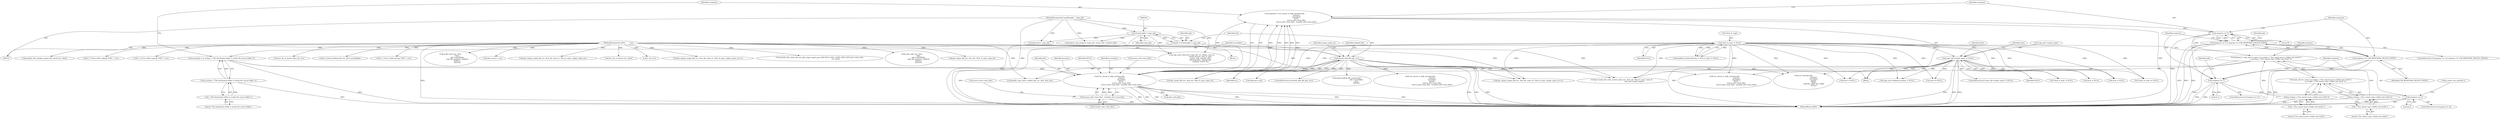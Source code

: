 digraph "0_nautilus_1630f53481f445ada0a455e9979236d31a8d3bb0_0@integer" {
"1000255" [label="(Call,response = run_cancel_or_skip_warning (job,\n                                               primary,\n                                               secondary,\n                                               NULL,\n                                               source_info->num_files,\n                                               source_info->num_files - transfer_info->num_files))"];
"1000257" [label="(Call,run_cancel_or_skip_warning (job,\n                                               primary,\n                                               secondary,\n                                               NULL,\n                                               source_info->num_files,\n                                               source_info->num_files - transfer_info->num_files))"];
"1000167" [label="(Call,should_skip_file (job, src))"];
"1000161" [label="(Call,job = (CommonJob *) copy_job)"];
"1000163" [label="(Call,(CommonJob *) copy_job)"];
"1000128" [label="(MethodParameterIn,CopyMoveJob   *copy_job)"];
"1000129" [label="(MethodParameterIn,GFile         *src)"];
"1000238" [label="(Call,primary = copy_job->is_move ? g_strdup (_(\"You cannot move a folder into itself.\"))\n                  : g_strdup (_(\"You cannot copy a folder into itself.\")))"];
"1000244" [label="(Call,g_strdup (_(\"You cannot move a folder into itself.\")))"];
"1000245" [label="(Call,_(\"You cannot move a folder into itself.\"))"];
"1000247" [label="(Call,g_strdup (_(\"You cannot copy a folder into itself.\")))"];
"1000248" [label="(Call,_(\"You cannot copy a folder into itself.\"))"];
"1000250" [label="(Call,secondary = g_strdup (_(\"The destination folder is inside the source folder.\")))"];
"1000252" [label="(Call,g_strdup (_(\"The destination folder is inside the source folder.\")))"];
"1000253" [label="(Call,_(\"The destination folder is inside the source folder.\"))"];
"1000181" [label="(Call,*dest_fs_type != NULL)"];
"1000200" [label="(Call,copy_job->target_name != NULL)"];
"1000265" [label="(Call,source_info->num_files - transfer_info->num_files)"];
"1000274" [label="(Call,response == 0)"];
"1000273" [label="(Call,response == 0 || response == GTK_RESPONSE_DELETE_EVENT)"];
"1000277" [label="(Call,response == GTK_RESPONSE_DELETE_EVENT)"];
"1000285" [label="(Call,response == 1)"];
"1000296" [label="(Call,response == 2)"];
"1000281" [label="(Call,abort_job (job))"];
"1000334" [label="(Call,run_cancel_or_skip_warning (job,\n                                               primary,\n                                               secondary,\n                                               NULL,\n                                               source_info->num_files,\n                                               source_info->num_files - transfer_info->num_files))"];
"1000244" [label="(Call,g_strdup (_(\"You cannot move a folder into itself.\")))"];
"1000246" [label="(Literal,\"You cannot move a folder into itself.\")"];
"1000249" [label="(Literal,\"You cannot copy a folder into itself.\")"];
"1000228" [label="(Call,test_dir_is_parent (dest_dir, src))"];
"1000296" [label="(Call,response == 2)"];
"1000272" [label="(ControlStructure,if (response == 0 || response == GTK_RESPONSE_DELETE_EVENT))"];
"1000710" [label="(Call,handle_copy_move_conflict (job, src, dest, dest_dir))"];
"1000282" [label="(Identifier,job)"];
"1000549" [label="(Call,is_trusted_desktop_file (src, job->cancellable))"];
"1000251" [label="(Identifier,secondary)"];
"1000909" [label="(Call,f (_(\"Error while moving ?%B?.\"), src))"];
"1001011" [label="(Call,*dest_fs_type != NULL)"];
"1000266" [label="(Call,source_info->num_files)"];
"1000177" [label="(Identifier,unique_name_nr)"];
"1000258" [label="(Identifier,job)"];
"1000591" [label="(Call,*dest_fs_type == NULL)"];
"1000257" [label="(Call,run_cancel_or_skip_warning (job,\n                                               primary,\n                                               secondary,\n                                               NULL,\n                                               source_info->num_files,\n                                               source_info->num_files - transfer_info->num_files))"];
"1000239" [label="(Identifier,primary)"];
"1000169" [label="(Identifier,src)"];
"1000297" [label="(Identifier,response)"];
"1000276" [label="(Literal,0)"];
"1000427" [label="(Call,g_file_move (src, dest,\n                           flags,\n                           job->cancellable,\n                           copy_file_progress_callback,\n                           &pdata,\n                           &error))"];
"1000983" [label="(Call,error = NULL)"];
"1000821" [label="(Call,data.job = job)"];
"1000277" [label="(Call,response == GTK_RESPONSE_DELETE_EVENT)"];
"1000166" [label="(ControlStructure,if (should_skip_file (job, src)))"];
"1000181" [label="(Call,*dest_fs_type != NULL)"];
"1000302" [label="(Call,g_assert_not_reached ())"];
"1000182" [label="(Call,*dest_fs_type)"];
"1000400" [label="(Call,pdata.job = copy_job)"];
"1001114" [label="(MethodReturn,RET)"];
"1000259" [label="(Identifier,primary)"];
"1000555" [label="(Call,mark_desktop_file_trusted (job,\n                                       job->cancellable,\n                                       dest,\n                                       FALSE))"];
"1000141" [label="(Block,)"];
"1000162" [label="(Identifier,job)"];
"1000826" [label="(Call,data.source = src)"];
"1000163" [label="(Call,(CommonJob *) copy_job)"];
"1000265" [label="(Call,source_info->num_files - transfer_info->num_files)"];
"1000261" [label="(Identifier,NULL)"];
"1000129" [label="(MethodParameterIn,GFile         *src)"];
"1000284" [label="(ControlStructure,if (response == 1))"];
"1000538" [label="(Call,copy_job->desktop_location != NULL)"];
"1000469" [label="(Call,real == NULL)"];
"1000275" [label="(Identifier,response)"];
"1000240" [label="(Call,copy_job->is_move ? g_strdup (_(\"You cannot move a folder into itself.\"))\n                  : g_strdup (_(\"You cannot copy a folder into itself.\")))"];
"1000260" [label="(Identifier,secondary)"];
"1000252" [label="(Call,g_strdup (_(\"The destination folder is inside the source folder.\")))"];
"1000274" [label="(Call,response == 0)"];
"1000608" [label="(Call,get_unique_target_file (src, dest_dir, same_fs, *dest_fs_type, unique_name_nr))"];
"1000298" [label="(Literal,2)"];
"1000220" [label="(Identifier,dest)"];
"1000305" [label="(Call,test_dir_is_parent (src, dest))"];
"1000128" [label="(MethodParameterIn,CopyMoveJob   *copy_job)"];
"1000207" [label="(Identifier,dest)"];
"1000238" [label="(Call,primary = copy_job->is_move ? g_strdup (_(\"You cannot move a folder into itself.\"))\n                  : g_strdup (_(\"You cannot copy a folder into itself.\")))"];
"1000199" [label="(ControlStructure,if (copy_job->target_name != NULL))"];
"1000678" [label="(Call,is_dir (src))"];
"1000662" [label="(Call,get_unique_target_file (src, dest_dir, same_fs, *dest_fs_type, unique_name_nr++))"];
"1000204" [label="(Identifier,NULL)"];
"1000285" [label="(Call,response == 1)"];
"1000295" [label="(ControlStructure,if (response == 2))"];
"1000269" [label="(Call,transfer_info->num_files)"];
"1000255" [label="(Call,response = run_cancel_or_skip_warning (job,\n                                               primary,\n                                               secondary,\n                                               NULL,\n                                               source_info->num_files,\n                                               source_info->num_files - transfer_info->num_files))"];
"1000256" [label="(Identifier,response)"];
"1000279" [label="(Identifier,GTK_RESPONSE_DELETE_EVENT)"];
"1000250" [label="(Call,secondary = g_strdup (_(\"The destination folder is inside the source folder.\")))"];
"1000569" [label="(Call,nautilus_file_undo_info_ext_add_origin_target_pair (NAUTILUS_FILE_UNDO_INFO_EXT (job->undo_info),\n                                                                src, dest))"];
"1000262" [label="(Call,source_info->num_files)"];
"1000443" [label="(Call,g_file_copy (src, dest,\n                           flags,\n                           job->cancellable,\n                           copy_file_progress_callback,\n                           &pdata,\n                           &error))"];
"1000173" [label="(Identifier,skipped_file)"];
"1000253" [label="(Call,_(\"The destination folder is inside the source folder.\"))"];
"1000619" [label="(Call,get_target_file (src, dest_dir, *dest_fs_type, same_fs))"];
"1000254" [label="(Literal,\"The destination folder is inside the source folder.\")"];
"1000165" [label="(Identifier,copy_job)"];
"1000382" [label="(Call,error = NULL)"];
"1000287" [label="(Literal,1)"];
"1000231" [label="(Block,)"];
"1000167" [label="(Call,should_skip_file (job, src))"];
"1000248" [label="(Call,_(\"You cannot copy a folder into itself.\"))"];
"1000286" [label="(Identifier,response)"];
"1000876" [label="(Call,error = NULL)"];
"1000490" [label="(Call,report_copy_progress (copy_job, source_info, transfer_info))"];
"1000291" [label="(Identifier,job)"];
"1000190" [label="(Call,get_unique_target_file (src, dest_dir, same_fs, *dest_fs_type, unique_name_nr++))"];
"1000529" [label="(Call,nautilus_file_changes_queue_file_moved (src, dest))"];
"1001059" [label="(Call,run_cancel_or_skip_warning (job,\n                                               primary,\n                                               secondary,\n                                               details,\n                                               source_info->num_files,\n                                               source_info->num_files - transfer_info->num_files))"];
"1000200" [label="(Call,copy_job->target_name != NULL)"];
"1000168" [label="(Identifier,job)"];
"1000273" [label="(Call,response == 0 || response == GTK_RESPONSE_DELETE_EVENT)"];
"1000161" [label="(Call,job = (CommonJob *) copy_job)"];
"1000934" [label="(Call,run_warning (job,\n                                        primary,\n                                        secondary,\n                                        details,\n                                        TRUE,\n                                        CANCEL, SKIP_ALL, SKIP,\n                                        NULL))"];
"1000221" [label="(Call,get_target_file (src, dest_dir, *dest_fs_type, same_fs))"];
"1000184" [label="(Identifier,NULL)"];
"1001042" [label="(Call,f (_(\"Error while copying ?%B?.\"), src))"];
"1000917" [label="(Call,f (_(\"Error while copying ?%B?.\"), src))"];
"1000201" [label="(Call,copy_job->target_name)"];
"1000996" [label="(Call,copy_move_directory (copy_job, src, &dest, same_fs,\n                                  would_recurse, dest_fs_type,\n                                  source_info, transfer_info,\n                                  debuting_files, skipped_file,\n                                  readonly_source_fs))"];
"1000247" [label="(Call,g_strdup (_(\"You cannot copy a folder into itself.\")))"];
"1000278" [label="(Identifier,response)"];
"1000245" [label="(Call,_(\"You cannot move a folder into itself.\"))"];
"1000208" [label="(Call,get_target_file_with_custom_name (src, dest_dir, *dest_fs_type, same_fs,\n                                                 copy_job->target_name))"];
"1000179" [label="(Call,handled_invalid_filename = *dest_fs_type != NULL)"];
"1000255" -> "1000231"  [label="AST: "];
"1000255" -> "1000257"  [label="CFG: "];
"1000256" -> "1000255"  [label="AST: "];
"1000257" -> "1000255"  [label="AST: "];
"1000275" -> "1000255"  [label="CFG: "];
"1000255" -> "1001114"  [label="DDG: "];
"1000257" -> "1000255"  [label="DDG: "];
"1000257" -> "1000255"  [label="DDG: "];
"1000257" -> "1000255"  [label="DDG: "];
"1000257" -> "1000255"  [label="DDG: "];
"1000257" -> "1000255"  [label="DDG: "];
"1000257" -> "1000255"  [label="DDG: "];
"1000255" -> "1000274"  [label="DDG: "];
"1000257" -> "1000265"  [label="CFG: "];
"1000258" -> "1000257"  [label="AST: "];
"1000259" -> "1000257"  [label="AST: "];
"1000260" -> "1000257"  [label="AST: "];
"1000261" -> "1000257"  [label="AST: "];
"1000262" -> "1000257"  [label="AST: "];
"1000265" -> "1000257"  [label="AST: "];
"1000257" -> "1001114"  [label="DDG: "];
"1000257" -> "1001114"  [label="DDG: "];
"1000257" -> "1001114"  [label="DDG: "];
"1000257" -> "1001114"  [label="DDG: "];
"1000257" -> "1001114"  [label="DDG: "];
"1000257" -> "1001114"  [label="DDG: "];
"1000167" -> "1000257"  [label="DDG: "];
"1000238" -> "1000257"  [label="DDG: "];
"1000250" -> "1000257"  [label="DDG: "];
"1000181" -> "1000257"  [label="DDG: "];
"1000200" -> "1000257"  [label="DDG: "];
"1000265" -> "1000257"  [label="DDG: "];
"1000265" -> "1000257"  [label="DDG: "];
"1000257" -> "1000281"  [label="DDG: "];
"1000167" -> "1000166"  [label="AST: "];
"1000167" -> "1000169"  [label="CFG: "];
"1000168" -> "1000167"  [label="AST: "];
"1000169" -> "1000167"  [label="AST: "];
"1000173" -> "1000167"  [label="CFG: "];
"1000177" -> "1000167"  [label="CFG: "];
"1000167" -> "1001114"  [label="DDG: "];
"1000167" -> "1001114"  [label="DDG: "];
"1000167" -> "1001114"  [label="DDG: "];
"1000161" -> "1000167"  [label="DDG: "];
"1000129" -> "1000167"  [label="DDG: "];
"1000167" -> "1000190"  [label="DDG: "];
"1000167" -> "1000208"  [label="DDG: "];
"1000167" -> "1000221"  [label="DDG: "];
"1000167" -> "1000334"  [label="DDG: "];
"1000167" -> "1000555"  [label="DDG: "];
"1000167" -> "1000710"  [label="DDG: "];
"1000167" -> "1000821"  [label="DDG: "];
"1000167" -> "1000934"  [label="DDG: "];
"1000167" -> "1001059"  [label="DDG: "];
"1000161" -> "1000141"  [label="AST: "];
"1000161" -> "1000163"  [label="CFG: "];
"1000162" -> "1000161"  [label="AST: "];
"1000163" -> "1000161"  [label="AST: "];
"1000168" -> "1000161"  [label="CFG: "];
"1000161" -> "1001114"  [label="DDG: "];
"1000163" -> "1000161"  [label="DDG: "];
"1000163" -> "1000165"  [label="CFG: "];
"1000164" -> "1000163"  [label="AST: "];
"1000165" -> "1000163"  [label="AST: "];
"1000163" -> "1001114"  [label="DDG: "];
"1000128" -> "1000163"  [label="DDG: "];
"1000163" -> "1000400"  [label="DDG: "];
"1000163" -> "1000490"  [label="DDG: "];
"1000163" -> "1000996"  [label="DDG: "];
"1000128" -> "1000127"  [label="AST: "];
"1000128" -> "1001114"  [label="DDG: "];
"1000128" -> "1000400"  [label="DDG: "];
"1000128" -> "1000490"  [label="DDG: "];
"1000128" -> "1000996"  [label="DDG: "];
"1000129" -> "1000127"  [label="AST: "];
"1000129" -> "1001114"  [label="DDG: "];
"1000129" -> "1000190"  [label="DDG: "];
"1000129" -> "1000208"  [label="DDG: "];
"1000129" -> "1000221"  [label="DDG: "];
"1000129" -> "1000228"  [label="DDG: "];
"1000129" -> "1000305"  [label="DDG: "];
"1000129" -> "1000427"  [label="DDG: "];
"1000129" -> "1000443"  [label="DDG: "];
"1000129" -> "1000529"  [label="DDG: "];
"1000129" -> "1000549"  [label="DDG: "];
"1000129" -> "1000569"  [label="DDG: "];
"1000129" -> "1000608"  [label="DDG: "];
"1000129" -> "1000619"  [label="DDG: "];
"1000129" -> "1000662"  [label="DDG: "];
"1000129" -> "1000678"  [label="DDG: "];
"1000129" -> "1000710"  [label="DDG: "];
"1000129" -> "1000826"  [label="DDG: "];
"1000129" -> "1000909"  [label="DDG: "];
"1000129" -> "1000917"  [label="DDG: "];
"1000129" -> "1000996"  [label="DDG: "];
"1000129" -> "1001042"  [label="DDG: "];
"1000238" -> "1000231"  [label="AST: "];
"1000238" -> "1000240"  [label="CFG: "];
"1000239" -> "1000238"  [label="AST: "];
"1000240" -> "1000238"  [label="AST: "];
"1000251" -> "1000238"  [label="CFG: "];
"1000238" -> "1001114"  [label="DDG: "];
"1000244" -> "1000238"  [label="DDG: "];
"1000247" -> "1000238"  [label="DDG: "];
"1000244" -> "1000240"  [label="AST: "];
"1000244" -> "1000245"  [label="CFG: "];
"1000245" -> "1000244"  [label="AST: "];
"1000240" -> "1000244"  [label="CFG: "];
"1000244" -> "1001114"  [label="DDG: "];
"1000244" -> "1000240"  [label="DDG: "];
"1000245" -> "1000244"  [label="DDG: "];
"1000245" -> "1000246"  [label="CFG: "];
"1000246" -> "1000245"  [label="AST: "];
"1000247" -> "1000240"  [label="AST: "];
"1000247" -> "1000248"  [label="CFG: "];
"1000248" -> "1000247"  [label="AST: "];
"1000240" -> "1000247"  [label="CFG: "];
"1000247" -> "1001114"  [label="DDG: "];
"1000247" -> "1000240"  [label="DDG: "];
"1000248" -> "1000247"  [label="DDG: "];
"1000248" -> "1000249"  [label="CFG: "];
"1000249" -> "1000248"  [label="AST: "];
"1000250" -> "1000231"  [label="AST: "];
"1000250" -> "1000252"  [label="CFG: "];
"1000251" -> "1000250"  [label="AST: "];
"1000252" -> "1000250"  [label="AST: "];
"1000256" -> "1000250"  [label="CFG: "];
"1000250" -> "1001114"  [label="DDG: "];
"1000252" -> "1000250"  [label="DDG: "];
"1000252" -> "1000253"  [label="CFG: "];
"1000253" -> "1000252"  [label="AST: "];
"1000252" -> "1001114"  [label="DDG: "];
"1000253" -> "1000252"  [label="DDG: "];
"1000253" -> "1000254"  [label="CFG: "];
"1000254" -> "1000253"  [label="AST: "];
"1000181" -> "1000179"  [label="AST: "];
"1000181" -> "1000184"  [label="CFG: "];
"1000182" -> "1000181"  [label="AST: "];
"1000184" -> "1000181"  [label="AST: "];
"1000179" -> "1000181"  [label="CFG: "];
"1000181" -> "1001114"  [label="DDG: "];
"1000181" -> "1000179"  [label="DDG: "];
"1000181" -> "1000179"  [label="DDG: "];
"1000181" -> "1000190"  [label="DDG: "];
"1000181" -> "1000200"  [label="DDG: "];
"1000181" -> "1000208"  [label="DDG: "];
"1000181" -> "1000221"  [label="DDG: "];
"1000181" -> "1000334"  [label="DDG: "];
"1000181" -> "1000382"  [label="DDG: "];
"1000181" -> "1000469"  [label="DDG: "];
"1000181" -> "1000538"  [label="DDG: "];
"1000181" -> "1000591"  [label="DDG: "];
"1000181" -> "1000876"  [label="DDG: "];
"1000181" -> "1000934"  [label="DDG: "];
"1000181" -> "1000983"  [label="DDG: "];
"1000181" -> "1001011"  [label="DDG: "];
"1000200" -> "1000199"  [label="AST: "];
"1000200" -> "1000204"  [label="CFG: "];
"1000201" -> "1000200"  [label="AST: "];
"1000204" -> "1000200"  [label="AST: "];
"1000207" -> "1000200"  [label="CFG: "];
"1000220" -> "1000200"  [label="CFG: "];
"1000200" -> "1001114"  [label="DDG: "];
"1000200" -> "1001114"  [label="DDG: "];
"1000200" -> "1001114"  [label="DDG: "];
"1000200" -> "1000208"  [label="DDG: "];
"1000200" -> "1000334"  [label="DDG: "];
"1000200" -> "1000382"  [label="DDG: "];
"1000200" -> "1000469"  [label="DDG: "];
"1000200" -> "1000538"  [label="DDG: "];
"1000200" -> "1000591"  [label="DDG: "];
"1000200" -> "1000876"  [label="DDG: "];
"1000200" -> "1000934"  [label="DDG: "];
"1000200" -> "1000983"  [label="DDG: "];
"1000200" -> "1001011"  [label="DDG: "];
"1000265" -> "1000269"  [label="CFG: "];
"1000266" -> "1000265"  [label="AST: "];
"1000269" -> "1000265"  [label="AST: "];
"1000265" -> "1001114"  [label="DDG: "];
"1000274" -> "1000273"  [label="AST: "];
"1000274" -> "1000276"  [label="CFG: "];
"1000275" -> "1000274"  [label="AST: "];
"1000276" -> "1000274"  [label="AST: "];
"1000278" -> "1000274"  [label="CFG: "];
"1000273" -> "1000274"  [label="CFG: "];
"1000274" -> "1001114"  [label="DDG: "];
"1000274" -> "1000273"  [label="DDG: "];
"1000274" -> "1000273"  [label="DDG: "];
"1000274" -> "1000277"  [label="DDG: "];
"1000274" -> "1000285"  [label="DDG: "];
"1000273" -> "1000272"  [label="AST: "];
"1000273" -> "1000277"  [label="CFG: "];
"1000277" -> "1000273"  [label="AST: "];
"1000282" -> "1000273"  [label="CFG: "];
"1000286" -> "1000273"  [label="CFG: "];
"1000273" -> "1001114"  [label="DDG: "];
"1000273" -> "1001114"  [label="DDG: "];
"1000273" -> "1001114"  [label="DDG: "];
"1000277" -> "1000273"  [label="DDG: "];
"1000277" -> "1000273"  [label="DDG: "];
"1000277" -> "1000279"  [label="CFG: "];
"1000278" -> "1000277"  [label="AST: "];
"1000279" -> "1000277"  [label="AST: "];
"1000277" -> "1001114"  [label="DDG: "];
"1000277" -> "1001114"  [label="DDG: "];
"1000277" -> "1000285"  [label="DDG: "];
"1000285" -> "1000284"  [label="AST: "];
"1000285" -> "1000287"  [label="CFG: "];
"1000286" -> "1000285"  [label="AST: "];
"1000287" -> "1000285"  [label="AST: "];
"1000291" -> "1000285"  [label="CFG: "];
"1000297" -> "1000285"  [label="CFG: "];
"1000285" -> "1001114"  [label="DDG: "];
"1000285" -> "1001114"  [label="DDG: "];
"1000285" -> "1000296"  [label="DDG: "];
"1000296" -> "1000295"  [label="AST: "];
"1000296" -> "1000298"  [label="CFG: "];
"1000297" -> "1000296"  [label="AST: "];
"1000298" -> "1000296"  [label="AST: "];
"1000302" -> "1000296"  [label="CFG: "];
"1000296" -> "1001114"  [label="DDG: "];
"1000296" -> "1001114"  [label="DDG: "];
}
